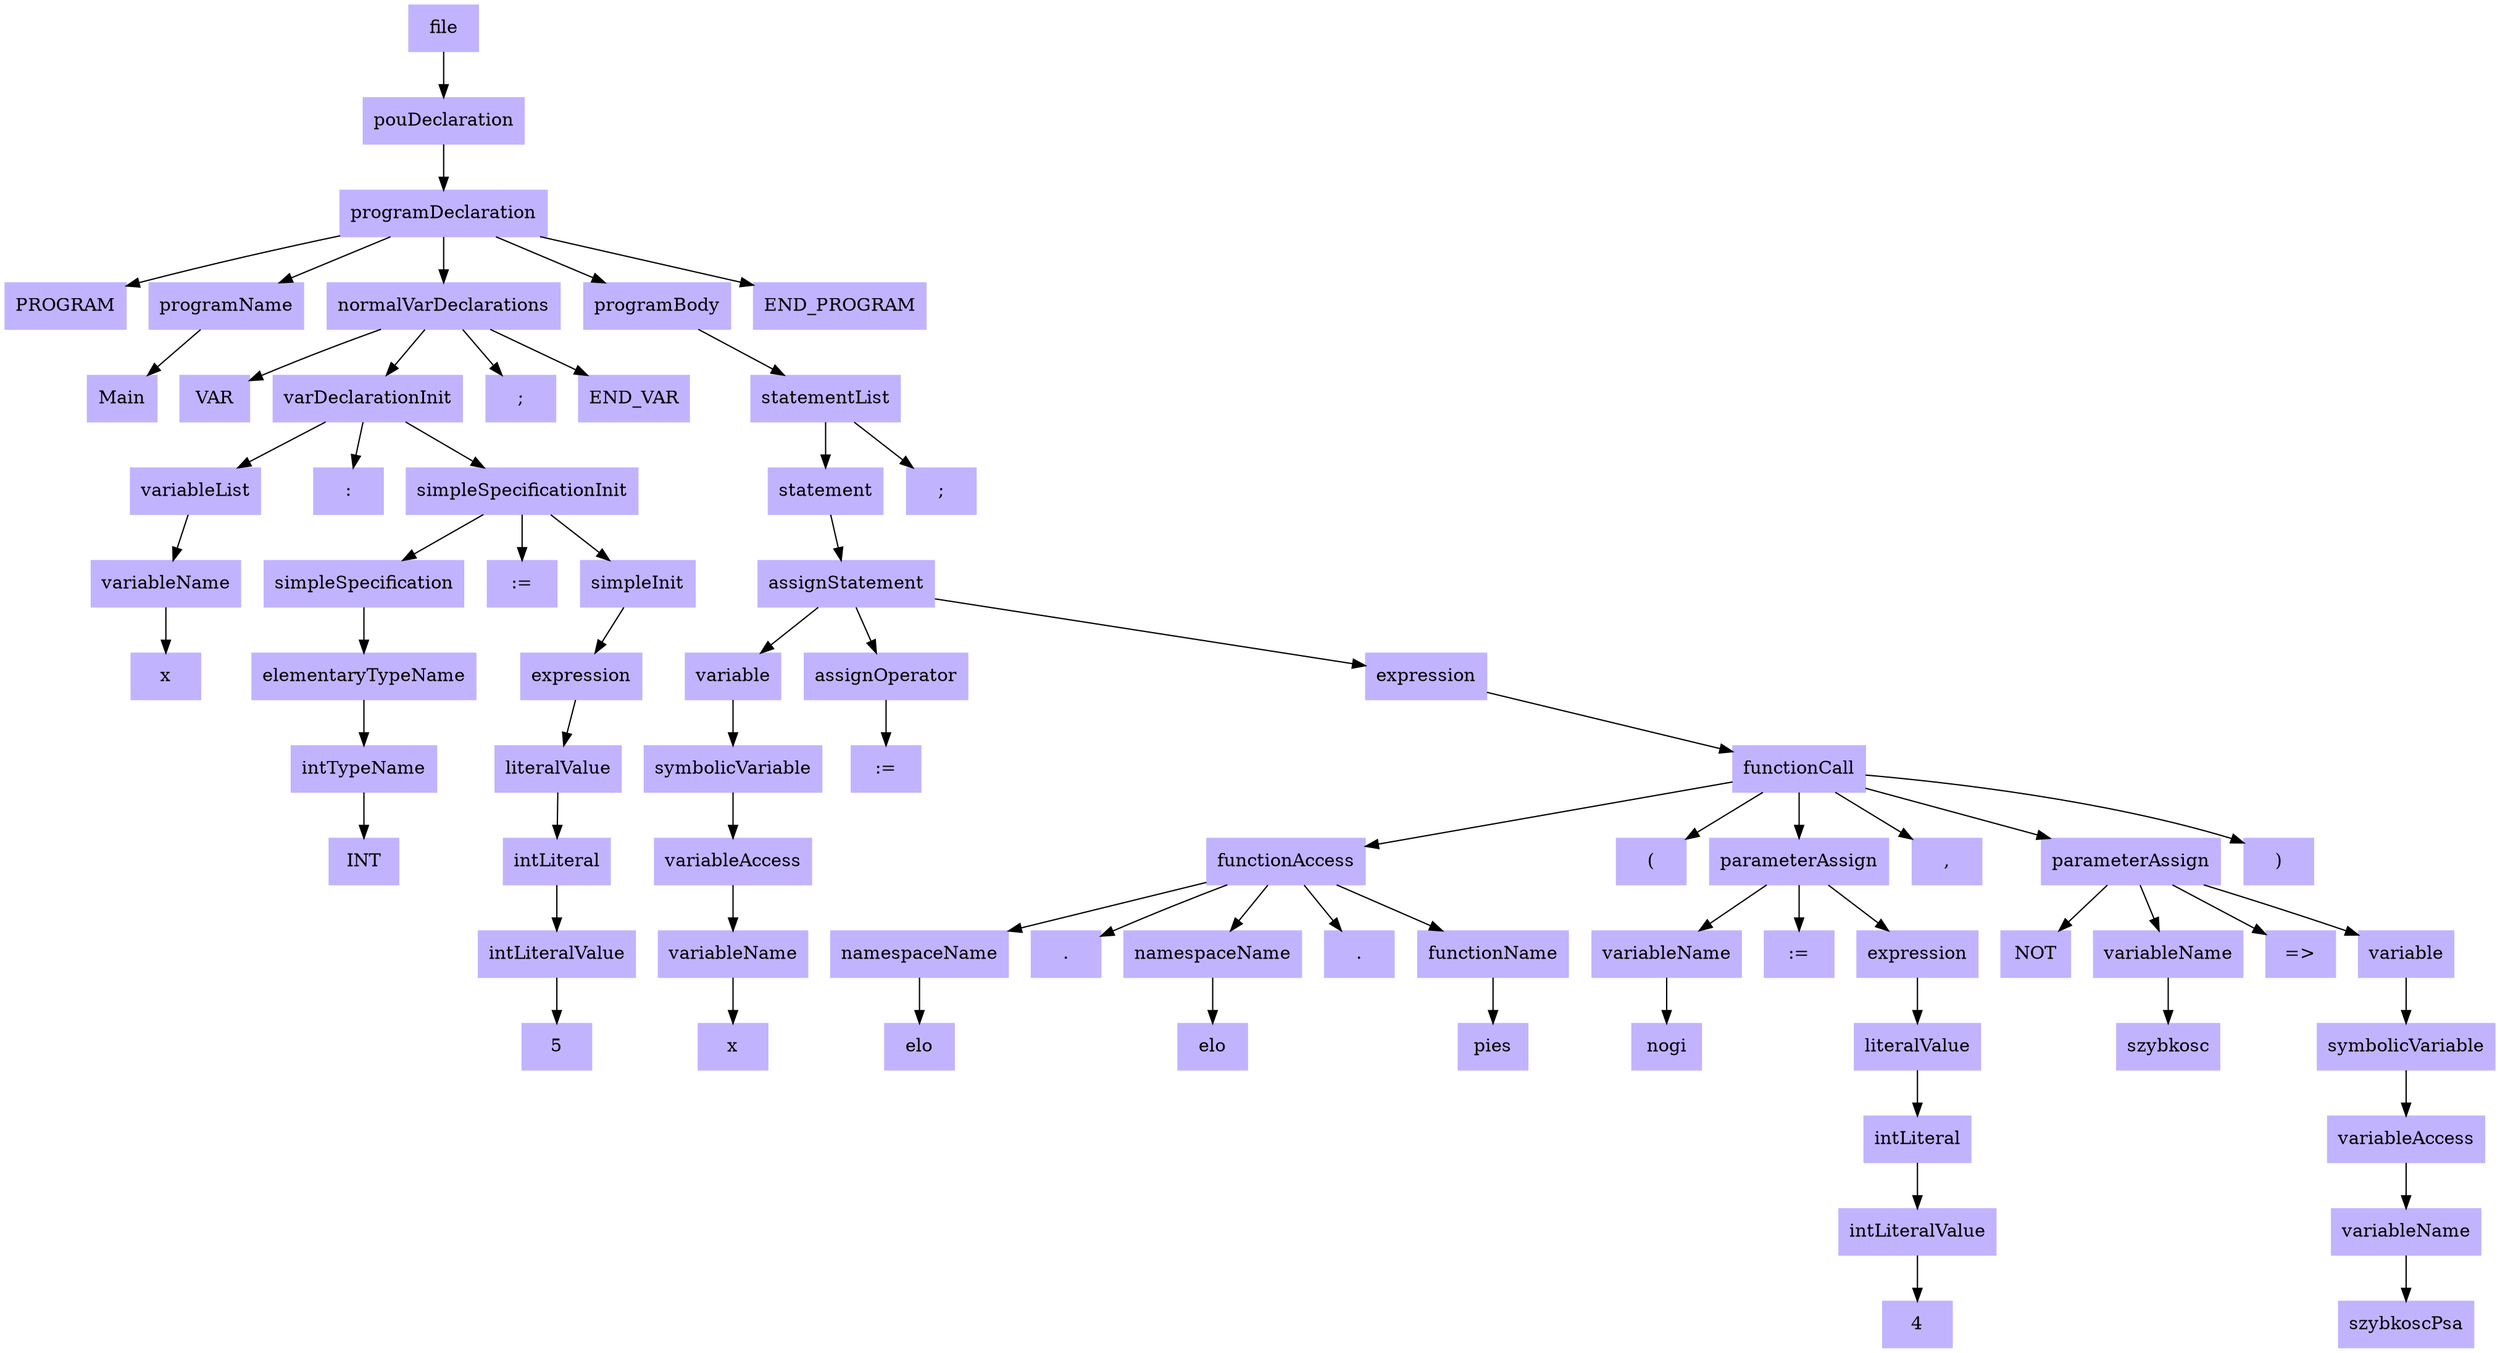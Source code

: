 digraph ParseTree {
node [shape=box, style=filled, color=".7 .3 1.0"];
node0 [label="file"];
node1 [label="pouDeclaration"];
node0 -> node1;
node2 [label="programDeclaration"];
node1 -> node2;
node3 [label="PROGRAM"];
node2 -> node3;
node4 [label="programName"];
node2 -> node4;
node5 [label="Main"];
node4 -> node5;
node6 [label="normalVarDeclarations"];
node2 -> node6;
node7 [label="VAR"];
node6 -> node7;
node8 [label="varDeclarationInit"];
node6 -> node8;
node9 [label="variableList"];
node8 -> node9;
node10 [label="variableName"];
node9 -> node10;
node11 [label="x"];
node10 -> node11;
node12 [label=":"];
node8 -> node12;
node13 [label="simpleSpecificationInit"];
node8 -> node13;
node14 [label="simpleSpecification"];
node13 -> node14;
node15 [label="elementaryTypeName"];
node14 -> node15;
node16 [label="intTypeName"];
node15 -> node16;
node17 [label="INT"];
node16 -> node17;
node18 [label=":="];
node13 -> node18;
node19 [label="simpleInit"];
node13 -> node19;
node20 [label="expression"];
node19 -> node20;
node21 [label="literalValue"];
node20 -> node21;
node22 [label="intLiteral"];
node21 -> node22;
node23 [label="intLiteralValue"];
node22 -> node23;
node24 [label="5"];
node23 -> node24;
node25 [label=";"];
node6 -> node25;
node26 [label="END_VAR"];
node6 -> node26;
node27 [label="programBody"];
node2 -> node27;
node28 [label="statementList"];
node27 -> node28;
node29 [label="statement"];
node28 -> node29;
node30 [label="assignStatement"];
node29 -> node30;
node31 [label="variable"];
node30 -> node31;
node32 [label="symbolicVariable"];
node31 -> node32;
node33 [label="variableAccess"];
node32 -> node33;
node34 [label="variableName"];
node33 -> node34;
node35 [label="x"];
node34 -> node35;
node36 [label="assignOperator"];
node30 -> node36;
node37 [label=":="];
node36 -> node37;
node38 [label="expression"];
node30 -> node38;
node39 [label="functionCall"];
node38 -> node39;
node40 [label="functionAccess"];
node39 -> node40;
node41 [label="namespaceName"];
node40 -> node41;
node42 [label="elo"];
node41 -> node42;
node43 [label="."];
node40 -> node43;
node44 [label="namespaceName"];
node40 -> node44;
node45 [label="elo"];
node44 -> node45;
node46 [label="."];
node40 -> node46;
node47 [label="functionName"];
node40 -> node47;
node48 [label="pies"];
node47 -> node48;
node49 [label="("];
node39 -> node49;
node50 [label="parameterAssign"];
node39 -> node50;
node51 [label="variableName"];
node50 -> node51;
node52 [label="nogi"];
node51 -> node52;
node53 [label=":="];
node50 -> node53;
node54 [label="expression"];
node50 -> node54;
node55 [label="literalValue"];
node54 -> node55;
node56 [label="intLiteral"];
node55 -> node56;
node57 [label="intLiteralValue"];
node56 -> node57;
node58 [label="4"];
node57 -> node58;
node59 [label=","];
node39 -> node59;
node60 [label="parameterAssign"];
node39 -> node60;
node61 [label="NOT"];
node60 -> node61;
node62 [label="variableName"];
node60 -> node62;
node63 [label="szybkosc"];
node62 -> node63;
node64 [label="=>"];
node60 -> node64;
node65 [label="variable"];
node60 -> node65;
node66 [label="symbolicVariable"];
node65 -> node66;
node67 [label="variableAccess"];
node66 -> node67;
node68 [label="variableName"];
node67 -> node68;
node69 [label="szybkoscPsa"];
node68 -> node69;
node70 [label=")"];
node39 -> node70;
node71 [label=";"];
node28 -> node71;
node72 [label="END_PROGRAM"];
node2 -> node72;
}
